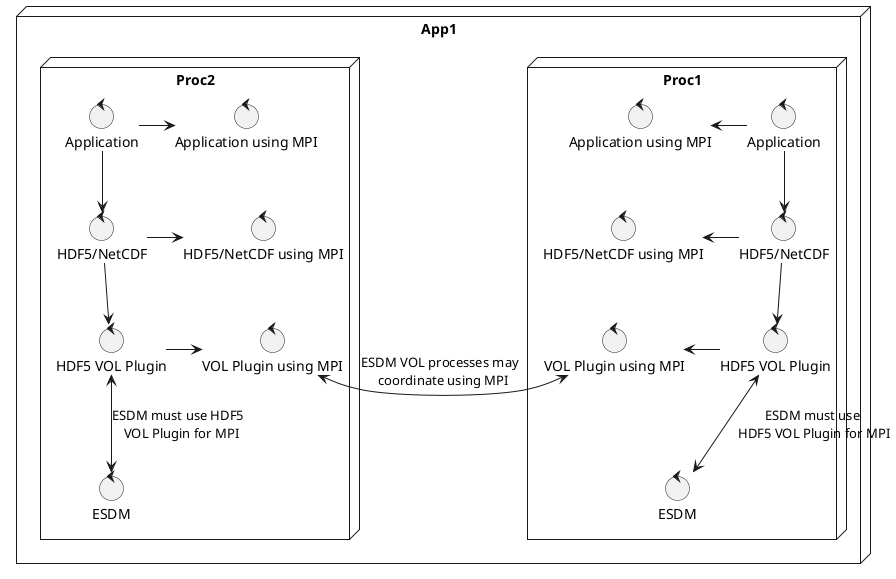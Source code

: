 @startuml

node App1 {
	node Proc1 {
	control "Application" as app1
	control "Application using MPI" as app_mpi1
	control "HDF5/NetCDF" as hdf51
	control "HDF5/NetCDF using MPI" as hdf5_mpi1
	control "HDF5 VOL Plugin" as vol1
	control "VOL Plugin using MPI" as vol_mpi1
	control "ESDM" as esdm1
	}

	node Proc2 {
	control "Application" as app2
	control "Application using MPI" as app_mpi2
	control "HDF5/NetCDF" as hdf52
	control "HDF5/NetCDF using MPI" as hdf5_mpi2
	control "HDF5 VOL Plugin" as vol2
	control "VOL Plugin using MPI" as vol_mpi2
	control "ESDM" as esdm2
	}
}



app1 -left-> app_mpi1
app1 -down-> hdf51
hdf51 -left-> hdf5_mpi1
hdf51 -down-> vol1
vol1 -left-> vol_mpi1
vol1 <-down-> esdm1: ESDM must use \nHDF5 VOL Plugin for MPI





app2 -> app_mpi2
app2 -down-> hdf52
hdf52 -> hdf5_mpi2
hdf52 -down-> vol2
vol2 -> vol_mpi2
vol2 <-down-> esdm2: ESDM must use HDF5  \nVOL Plugin for MPI



vol_mpi1 <-> vol_mpi2: ESDM VOL processes may  \ncoordinate using MPI


@enduml
